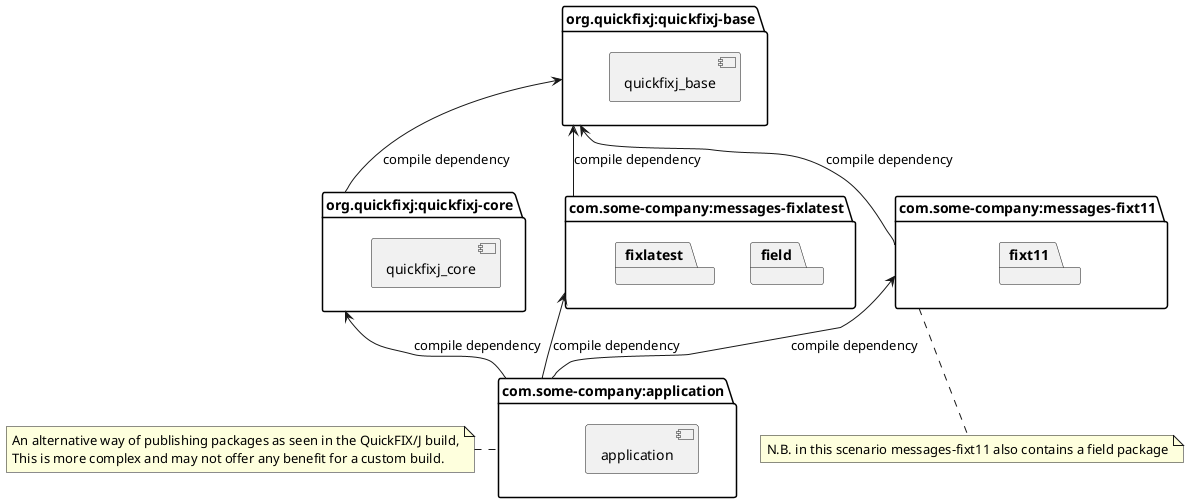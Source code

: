 @startuml

package "org.quickfixj:quickfixj-core" as core {
component quickfixj_core
}

package "org.quickfixj:quickfixj-base"  as base {
component quickfixj_base
}

package "com.some-company:application"  as customapp {
component application
}

package "com.some-company:messages-fixlatest"  as customfixlatest {
package field
package fixlatest
}

package "com.some-company:messages-fixt11"  as customfixt11 {
package fixt11
}

note left of customapp
An alternative way of publishing packages as seen in the QuickFIX/J build,
This is more complex and may not offer any benefit for a custom build.
end note

note bottom of  customfixt11
N.B. in this scenario messages-fixt11 also contains a field package
end note

core -up-> base : compile dependency

customfixlatest -up-> base : compile dependency
customfixt11 -up-> base : compile dependency

customapp -up-> core : compile dependency
customapp -up-> customfixt11 : compile dependency
customapp -up-> customfixlatest : compile dependency

@enduml
